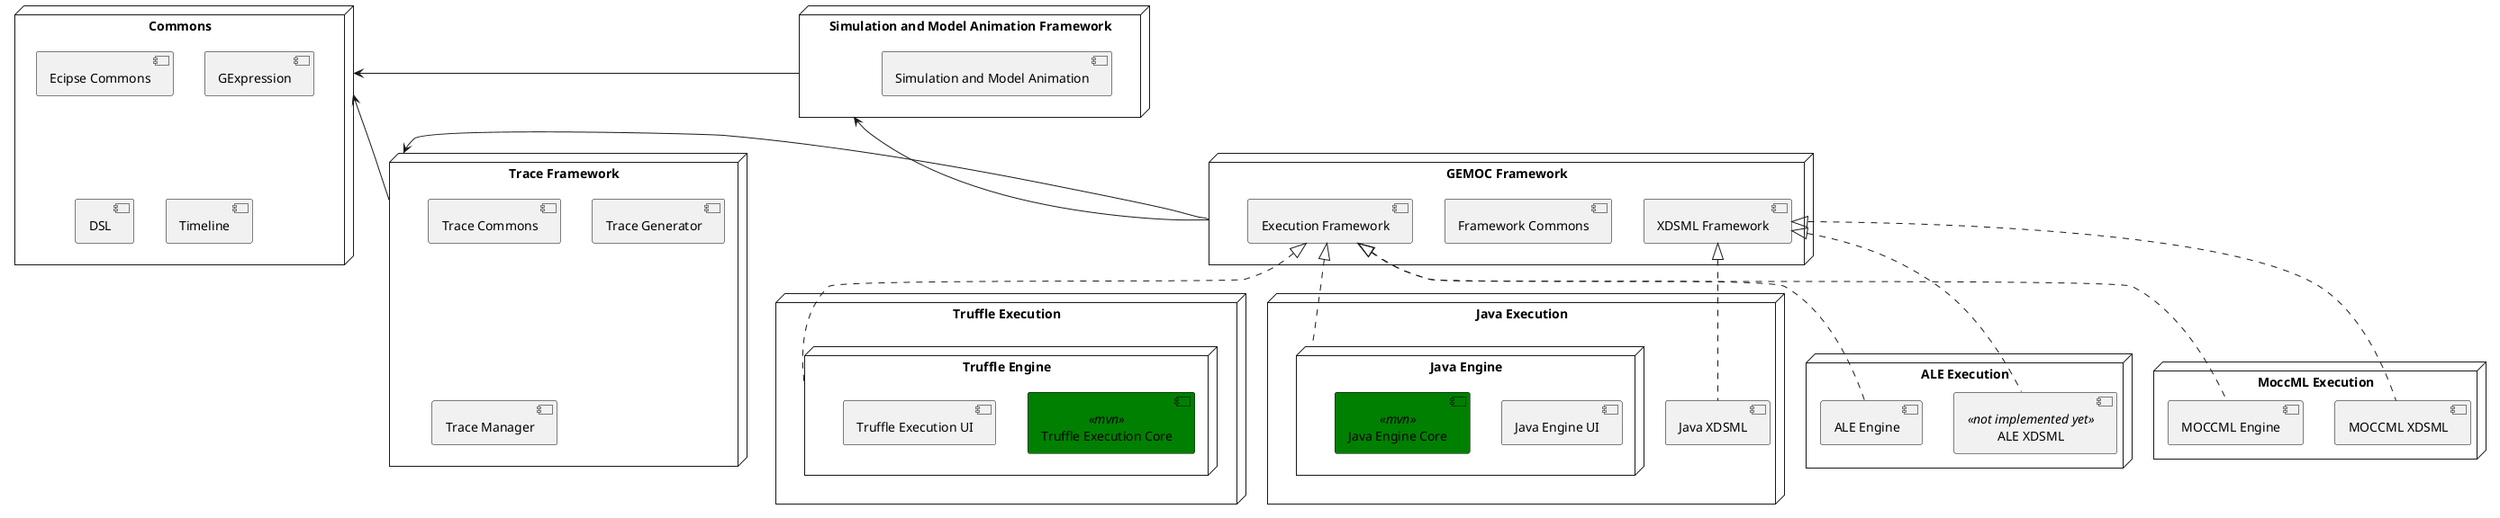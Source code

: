 @startuml
skinparam ComponentBorderColor black
skinparam component {
	backgroundColor<<mvn>> Green
}

scale max 1024 width
scale max 800 height

node "Commons" as commons {
  [Ecipse Commons]
  [GExpression]
  [DSL]
  [Timeline]
}

node  "Simulation and Model Animation Framework" as simulation_model_animation{
  [Simulation and Model Animation]
}

node "Truffle Execution" as gemoc_truffle_execution{
  node  "Truffle Engine" as truffle_engine {
   	[Truffle Execution Core] <<mvn>>
  	[Truffle Execution UI]
  }
} 
 
node "GEMOC Framework" as gemoc_framework{
  [Execution Framework]
  [Framework Commons]
  [XDSML Framework]
} 

node  "Trace Framework" as trace {
  [Trace Commons]
  [Trace Generator]
  [Trace Manager]
}

node  "Java Execution" as java_execution {
  [Java XDSML]
  node "Java Engine" as java_engine{
  [Java Engine UI]
  [Java Engine Core] <<mvn>>
  }
}

node  "ALE Execution" as ale_execution {
  [ALE XDSML]<<not implemented yet>>
  [ALE Engine]
}
node  "MoccML Execution" as moccml_execution {
  [MOCCML XDSML]
  [MOCCML Engine]
}

commons <- simulation_model_animation
commons <- trace
simulation_model_animation <-- gemoc_framework
gemoc_framework -> trace
[XDSML Framework] <|.. [Java XDSML] 
[Execution Framework] <|.. java_engine
[Execution Framework] <|.. truffle_engine
[XDSML Framework] <|.. [ALE XDSML] 
[Execution Framework] <|.. [ALE Engine]
[XDSML Framework] <|.. [MOCCML XDSML] 
[Execution Framework] <|.. [MOCCML Engine]

@enduml